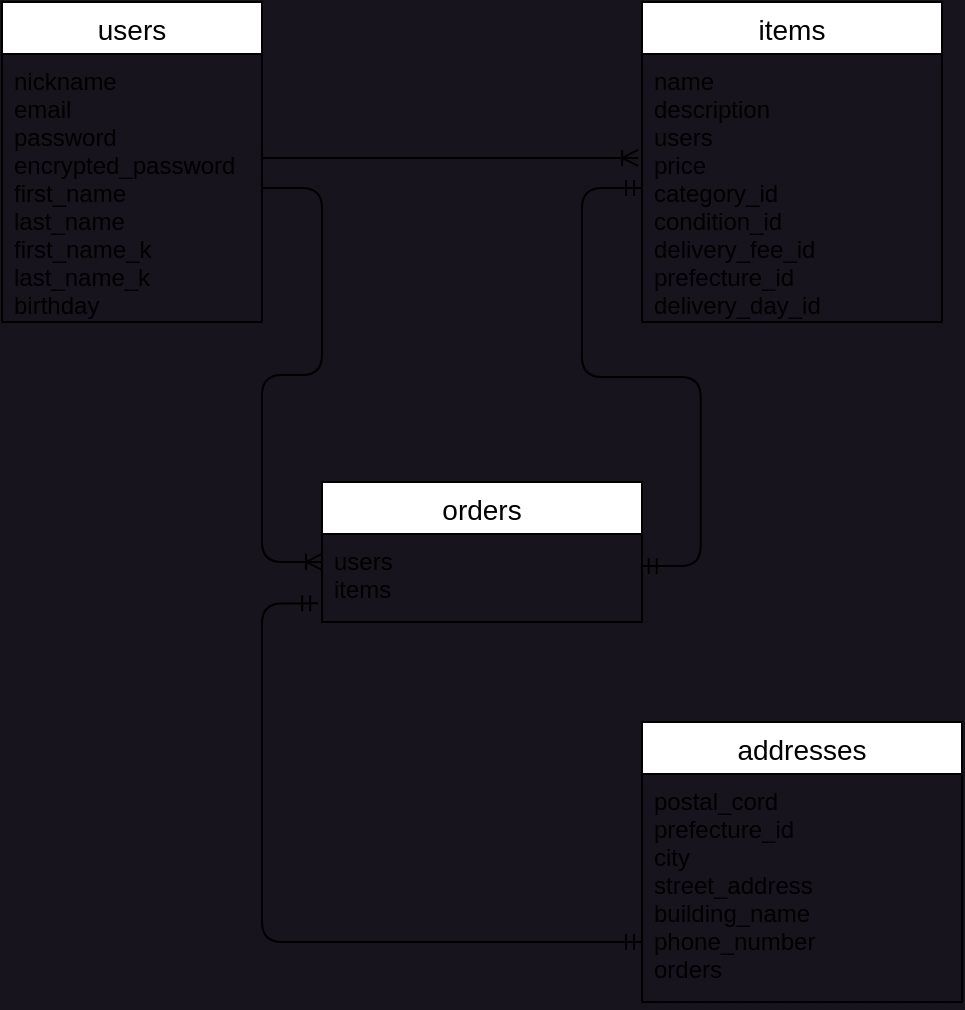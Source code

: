 <mxfile>
    <diagram id="VnTYvKrEmScxCmeDc2y8" name="ページ1">
        <mxGraphModel dx="576" dy="504" grid="1" gridSize="10" guides="1" tooltips="1" connect="1" arrows="1" fold="1" page="1" pageScale="1" pageWidth="827" pageHeight="1169" background="#18141d" math="0" shadow="0">
            <root>
                <mxCell id="0"/>
                <mxCell id="1" parent="0"/>
                <mxCell id="2" value="users" style="swimlane;fontStyle=0;childLayout=stackLayout;horizontal=1;startSize=26;horizontalStack=0;resizeParent=1;resizeParentMax=0;resizeLast=0;collapsible=1;marginBottom=0;align=center;fontSize=14;" parent="1" vertex="1">
                    <mxGeometry x="40" y="40" width="130" height="160" as="geometry"/>
                </mxCell>
                <mxCell id="3" value="nickname&#10;email&#10;password&#10;encrypted_password&#10;first_name&#9;&#10;last_name &#10;first_name_k&#9;&#10;last_name_k&#9;&#10;birthday&#10;" style="text;strokeColor=none;fillColor=none;spacingLeft=4;spacingRight=4;overflow=hidden;rotatable=0;points=[[0,0.5],[1,0.5]];portConstraint=eastwest;fontSize=12;" parent="2" vertex="1">
                    <mxGeometry y="26" width="130" height="134" as="geometry"/>
                </mxCell>
                <mxCell id="6" value="items" style="swimlane;fontStyle=0;childLayout=stackLayout;horizontal=1;startSize=26;horizontalStack=0;resizeParent=1;resizeParentMax=0;resizeLast=0;collapsible=1;marginBottom=0;align=center;fontSize=14;" parent="1" vertex="1">
                    <mxGeometry x="360" y="40" width="150" height="160" as="geometry"/>
                </mxCell>
                <mxCell id="7" value="name&#9;&#10;description&#10;users&#10;price&#10;category_id&#9;&#10;condition_id&#9;&#10;delivery_fee_id&#9;&#10;prefecture_id&#9;&#10;delivery_day_id&#9;" style="text;strokeColor=none;fillColor=none;spacingLeft=4;spacingRight=4;overflow=hidden;rotatable=0;points=[[0,0.5],[1,0.5]];portConstraint=eastwest;fontSize=12;" parent="6" vertex="1">
                    <mxGeometry y="26" width="150" height="134" as="geometry"/>
                </mxCell>
                <mxCell id="10" value="orders" style="swimlane;fontStyle=0;childLayout=stackLayout;horizontal=1;startSize=26;horizontalStack=0;resizeParent=1;resizeParentMax=0;resizeLast=0;collapsible=1;marginBottom=0;align=center;fontSize=14;" parent="1" vertex="1">
                    <mxGeometry x="200" y="280" width="160" height="70" as="geometry"/>
                </mxCell>
                <mxCell id="11" value="users&#10;items" style="text;strokeColor=none;fillColor=none;spacingLeft=4;spacingRight=4;overflow=hidden;rotatable=0;points=[[0,0.5],[1,0.5]];portConstraint=eastwest;fontSize=12;" parent="10" vertex="1">
                    <mxGeometry y="26" width="160" height="44" as="geometry"/>
                </mxCell>
                <mxCell id="28" value="addresses" style="swimlane;fontStyle=0;childLayout=stackLayout;horizontal=1;startSize=26;horizontalStack=0;resizeParent=1;resizeParentMax=0;resizeLast=0;collapsible=1;marginBottom=0;align=center;fontSize=14;" parent="1" vertex="1">
                    <mxGeometry x="360" y="400" width="160" height="140" as="geometry"/>
                </mxCell>
                <mxCell id="29" value="postal_cord&#9;&#10;prefecture_id&#9;&#10;city&#9;&#10;street_address&#10;building_name&#9;&#10;phone_number&#9;&#9;&#10;orders" style="text;strokeColor=none;fillColor=none;spacingLeft=4;spacingRight=4;overflow=hidden;rotatable=0;points=[[0,0.5],[1,0.5]];portConstraint=eastwest;fontSize=12;" parent="28" vertex="1">
                    <mxGeometry y="26" width="160" height="114" as="geometry"/>
                </mxCell>
                <mxCell id="32" value="" style="edgeStyle=entityRelationEdgeStyle;fontSize=12;html=1;endArrow=ERoneToMany;entryX=-0.013;entryY=0.388;entryDx=0;entryDy=0;entryPerimeter=0;" parent="1" target="7" edge="1">
                    <mxGeometry width="100" height="100" relative="1" as="geometry">
                        <mxPoint x="170" y="118" as="sourcePoint"/>
                        <mxPoint x="360" y="110" as="targetPoint"/>
                    </mxGeometry>
                </mxCell>
                <mxCell id="33" value="" style="edgeStyle=entityRelationEdgeStyle;fontSize=12;html=1;endArrow=ERoneToMany;entryX=0;entryY=0.318;entryDx=0;entryDy=0;entryPerimeter=0;" parent="1" source="3" target="11" edge="1">
                    <mxGeometry width="100" height="100" relative="1" as="geometry">
                        <mxPoint x="30" y="230" as="sourcePoint"/>
                        <mxPoint x="360" y="110" as="targetPoint"/>
                    </mxGeometry>
                </mxCell>
                <mxCell id="34" value="" style="edgeStyle=entityRelationEdgeStyle;fontSize=12;html=1;endArrow=ERmandOne;startArrow=ERmandOne;entryX=0;entryY=0.5;entryDx=0;entryDy=0;exitX=0.996;exitY=0.364;exitDx=0;exitDy=0;exitPerimeter=0;" parent="1" source="11" target="7" edge="1">
                    <mxGeometry width="100" height="100" relative="1" as="geometry">
                        <mxPoint x="160" y="280" as="sourcePoint"/>
                        <mxPoint x="260" y="180" as="targetPoint"/>
                    </mxGeometry>
                </mxCell>
                <mxCell id="35" value="" style="edgeStyle=orthogonalEdgeStyle;fontSize=12;html=1;endArrow=ERmandOne;startArrow=ERmandOne;entryX=0;entryY=0.737;entryDx=0;entryDy=0;entryPerimeter=0;exitX=-0.012;exitY=0.788;exitDx=0;exitDy=0;exitPerimeter=0;" parent="1" source="11" target="29" edge="1">
                    <mxGeometry width="100" height="100" relative="1" as="geometry">
                        <mxPoint x="250" y="460" as="sourcePoint"/>
                        <mxPoint x="260" y="370" as="targetPoint"/>
                        <Array as="points">
                            <mxPoint x="170" y="341"/>
                            <mxPoint x="170" y="510"/>
                        </Array>
                    </mxGeometry>
                </mxCell>
            </root>
        </mxGraphModel>
    </diagram>
</mxfile>
